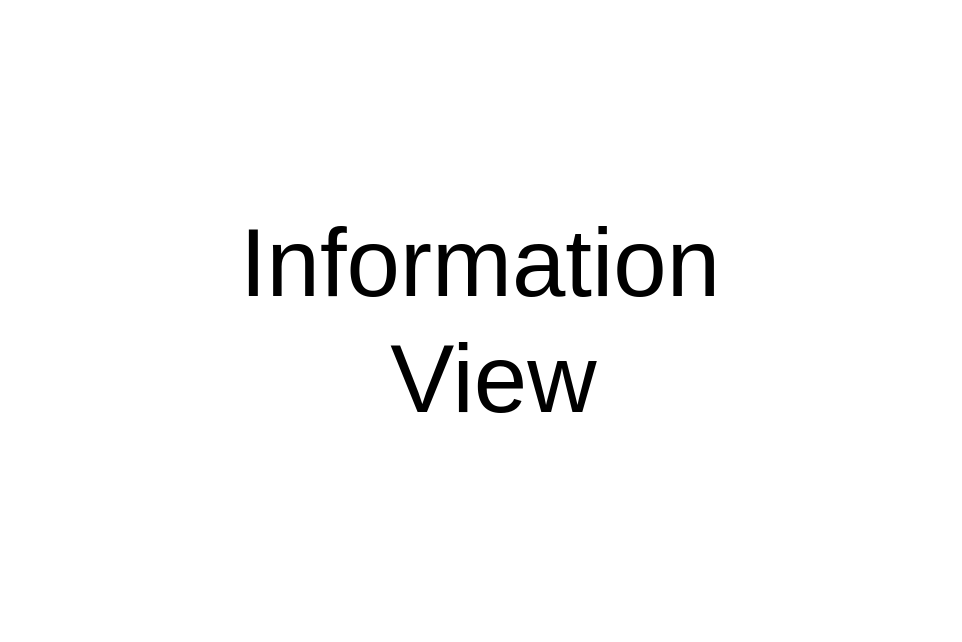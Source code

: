 <mxfile compressed="false" version="17.5.0" type="google">
  <diagram id="7jLlEumUiMLtJq0d6O2o" name="INFORMATION VIEW">
    <mxGraphModel grid="1" page="1" gridSize="10" guides="1" tooltips="1" connect="1" arrows="1" fold="1" pageScale="1" pageWidth="827" pageHeight="1169" math="0" shadow="0">
      <root>
        <mxCell id="R8PEM5ubBwQ5RRjLXsm--0" />
        <mxCell id="R8PEM5ubBwQ5RRjLXsm--1" parent="R8PEM5ubBwQ5RRjLXsm--0" />
        <mxCell id="l9LYidoEel3wWBmEn9x7-0" value="Information&lt;br&gt;&amp;nbsp;View" style="text;html=1;strokeColor=none;fillColor=none;align=center;verticalAlign=middle;whiteSpace=wrap;rounded=0;fontSize=48;opacity=30;" vertex="1" parent="R8PEM5ubBwQ5RRjLXsm--1">
          <mxGeometry x="160" y="200" width="480" height="320" as="geometry" />
        </mxCell>
      </root>
    </mxGraphModel>
  </diagram>
</mxfile>

